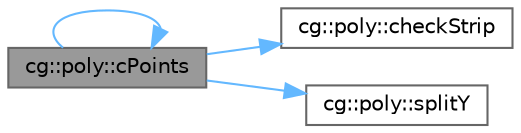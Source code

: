 digraph "cg::poly::cPoints"
{
 // LATEX_PDF_SIZE
  bgcolor="transparent";
  edge [fontname=Helvetica,fontsize=10,labelfontname=Helvetica,labelfontsize=10];
  node [fontname=Helvetica,fontsize=10,shape=box,height=0.2,width=0.4];
  rankdir="LR";
  Node1 [id="Node000001",label="cg::poly::cPoints",height=0.2,width=0.4,color="gray40", fillcolor="grey60", style="filled", fontcolor="black",tooltip=" "];
  Node1 -> Node2 [id="edge1_Node000001_Node000002",color="steelblue1",style="solid",tooltip=" "];
  Node2 [id="Node000002",label="cg::poly::checkStrip",height=0.2,width=0.4,color="grey40", fillcolor="white", style="filled",URL="$namespacecg_1_1poly.html#a45c2f00e85ef9d0b8a08b0ebee5ae24e",tooltip=" "];
  Node1 -> Node1 [id="edge2_Node000001_Node000001",color="steelblue1",style="solid",tooltip=" "];
  Node1 -> Node3 [id="edge3_Node000001_Node000003",color="steelblue1",style="solid",tooltip=" "];
  Node3 [id="Node000003",label="cg::poly::splitY",height=0.2,width=0.4,color="grey40", fillcolor="white", style="filled",URL="$namespacecg_1_1poly.html#a4bc8fddd4da3d67b28f310e345db9fb2",tooltip=" "];
}
